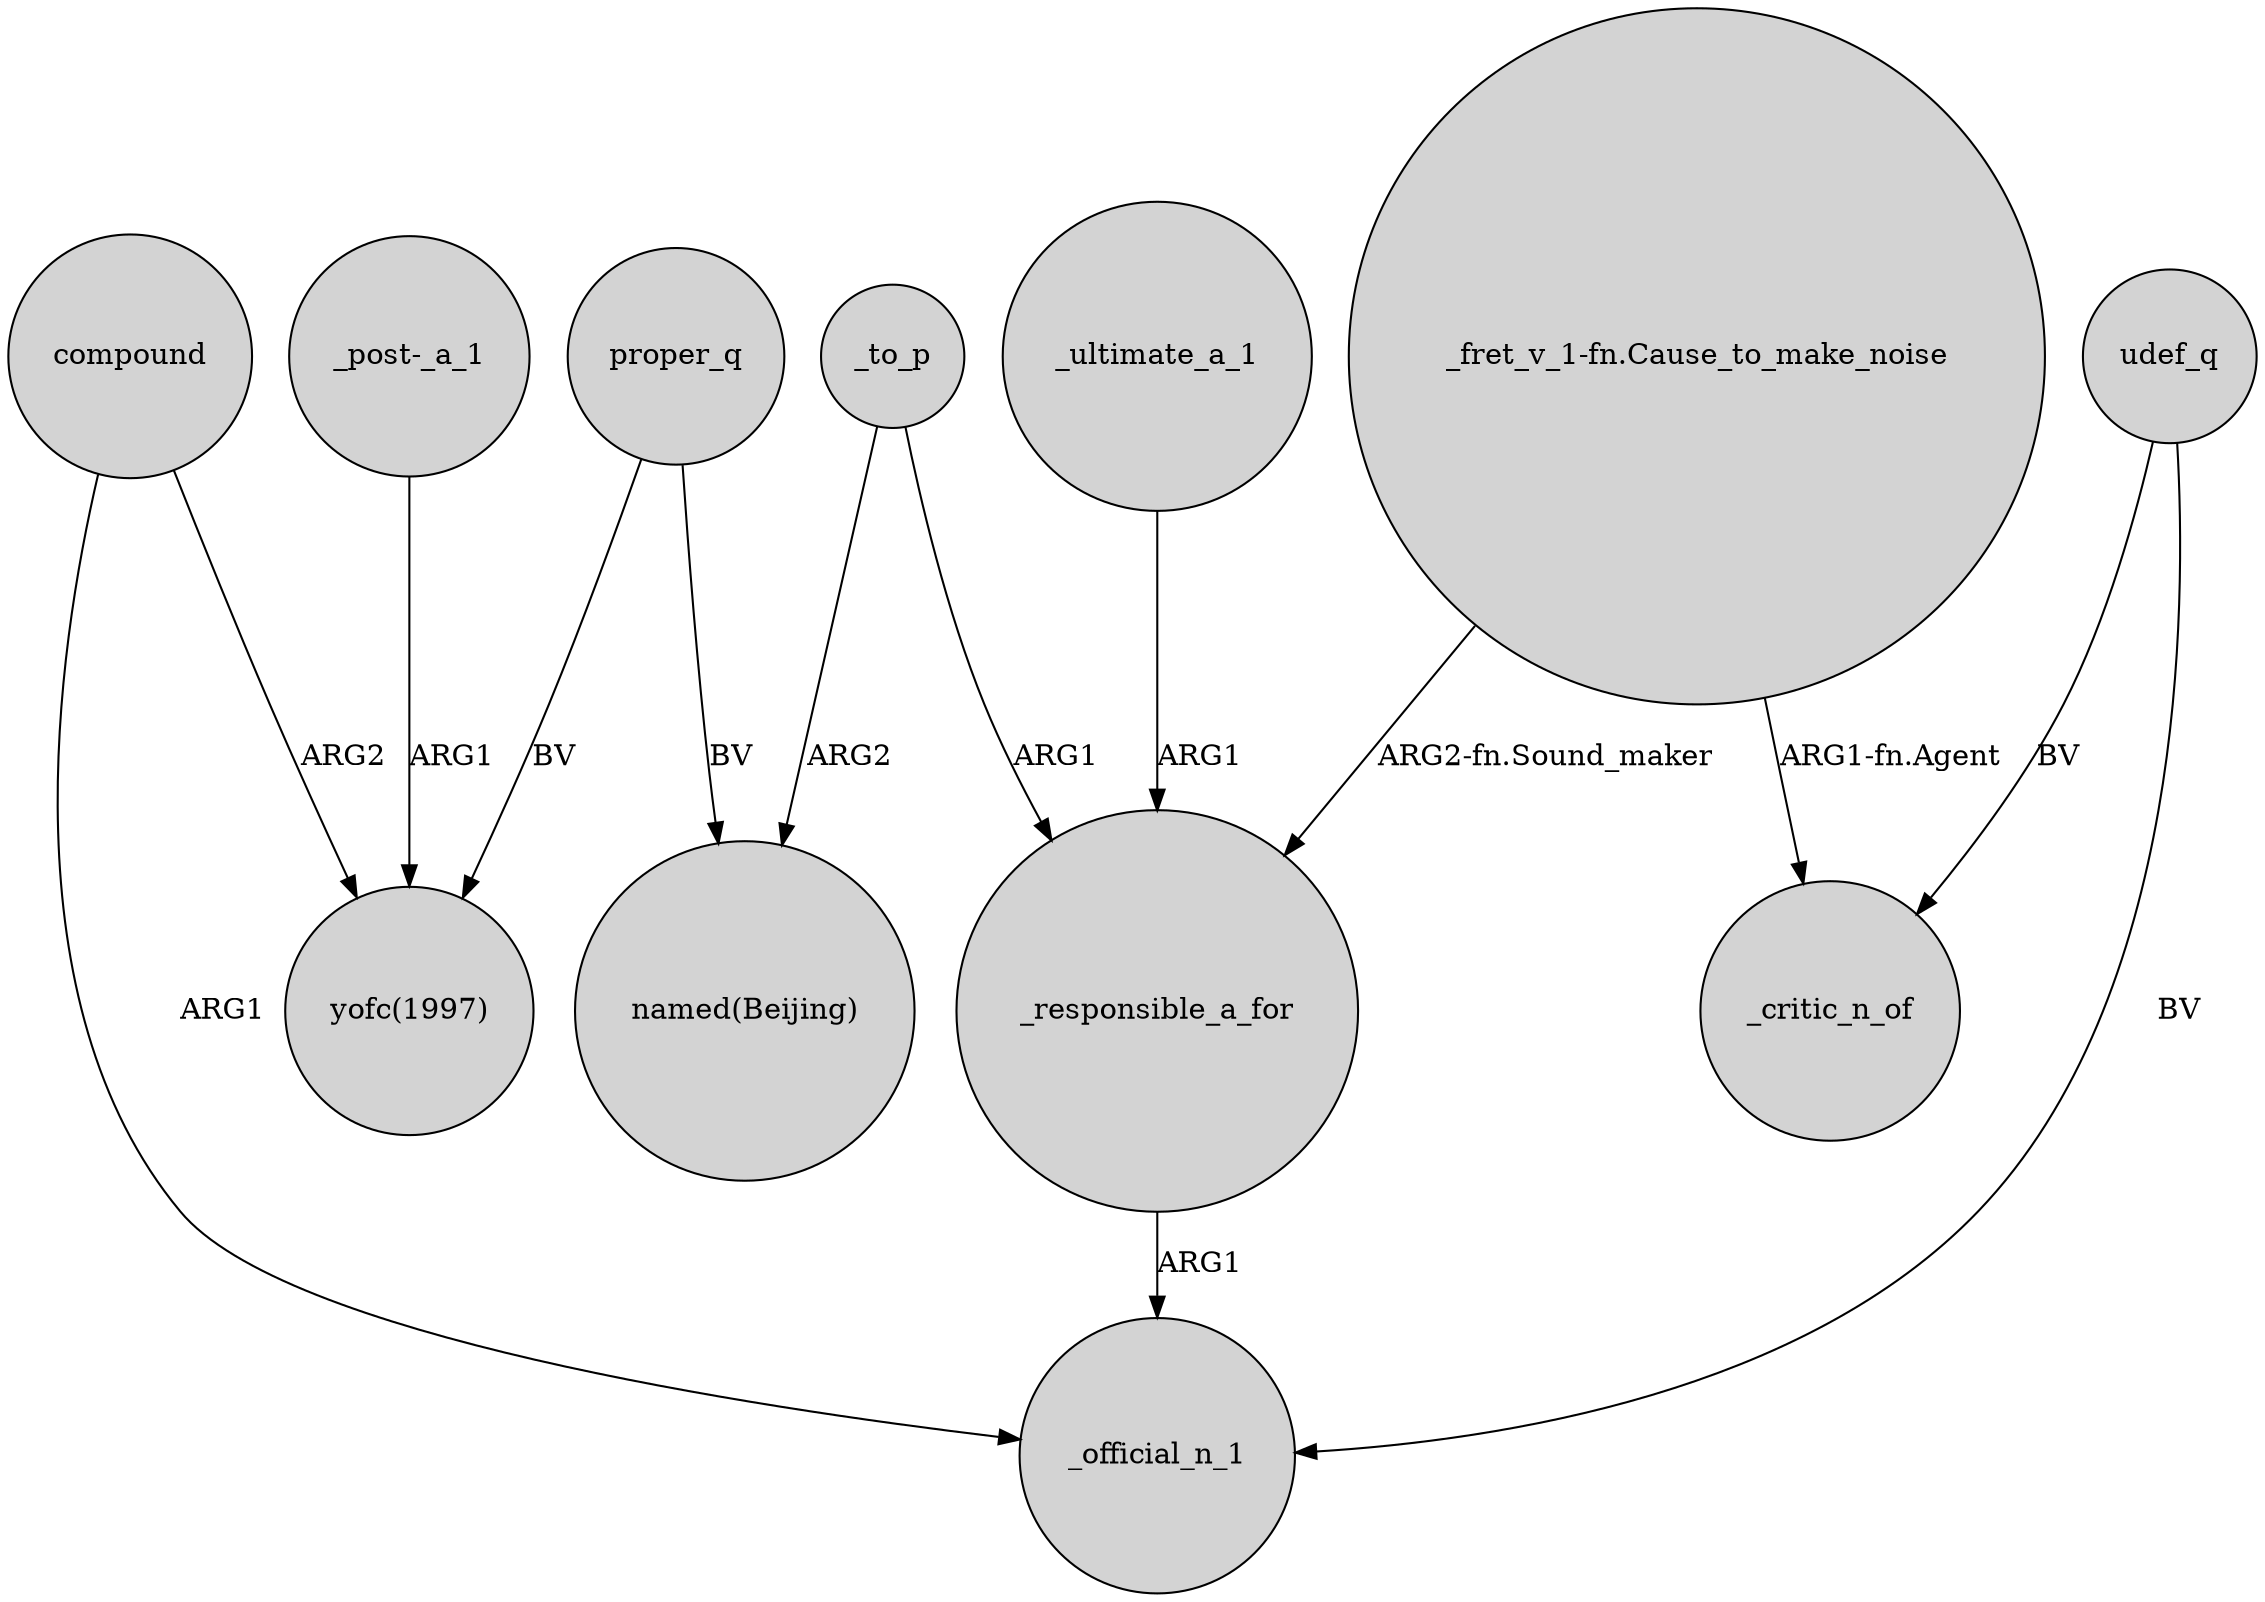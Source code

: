 digraph {
	node [shape=circle style=filled]
	compound -> "yofc(1997)" [label=ARG2]
	"_post-_a_1" -> "yofc(1997)" [label=ARG1]
	udef_q -> _official_n_1 [label=BV]
	proper_q -> "yofc(1997)" [label=BV]
	_responsible_a_for -> _official_n_1 [label=ARG1]
	compound -> _official_n_1 [label=ARG1]
	_ultimate_a_1 -> _responsible_a_for [label=ARG1]
	proper_q -> "named(Beijing)" [label=BV]
	udef_q -> _critic_n_of [label=BV]
	"_fret_v_1-fn.Cause_to_make_noise" -> _responsible_a_for [label="ARG2-fn.Sound_maker"]
	"_fret_v_1-fn.Cause_to_make_noise" -> _critic_n_of [label="ARG1-fn.Agent"]
	_to_p -> _responsible_a_for [label=ARG1]
	_to_p -> "named(Beijing)" [label=ARG2]
}
